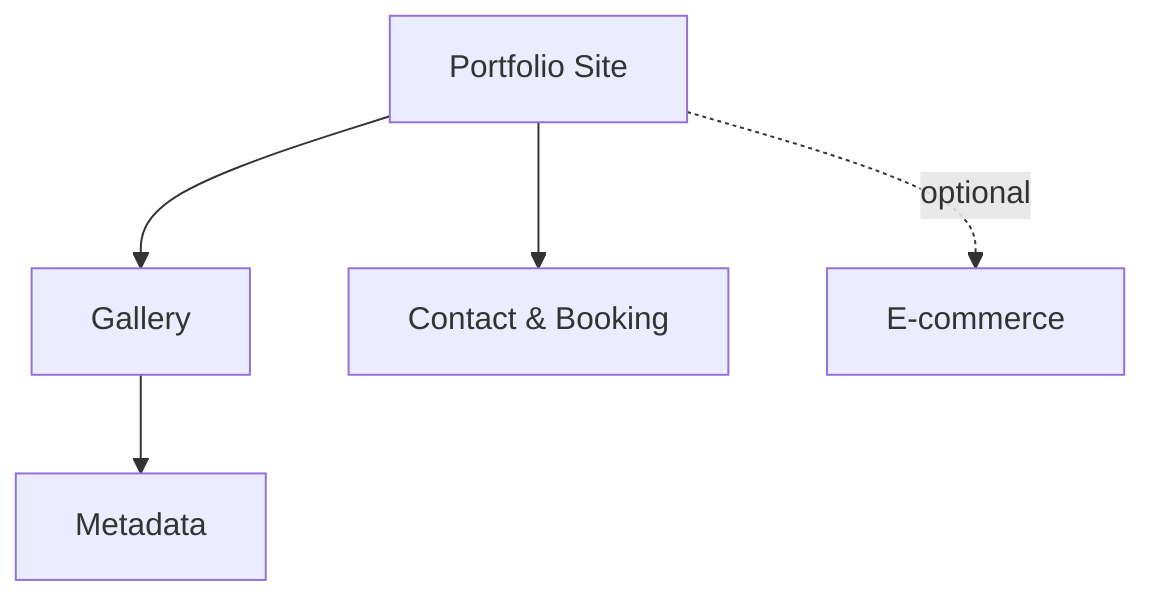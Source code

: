 graph TD
  SITE[Portfolio Site] --> GALLERY[Gallery]
  GALLERY --> META[Metadata]
  SITE --> CONTACT[Contact & Booking]
  SITE -. optional .-> SHOP[E‑commerce]